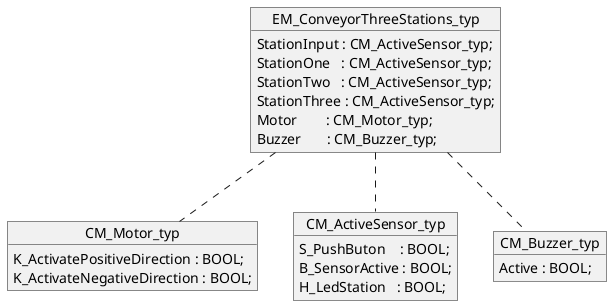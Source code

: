  @startuml
object EM_ConveyorThreeStations_typ
EM_ConveyorThreeStations_typ : StationInput : CM_ActiveSensor_typ; 
EM_ConveyorThreeStations_typ : StationOne   : CM_ActiveSensor_typ; 
EM_ConveyorThreeStations_typ : StationTwo   : CM_ActiveSensor_typ; 
EM_ConveyorThreeStations_typ : StationThree : CM_ActiveSensor_typ;
EM_ConveyorThreeStations_typ : Motor        : CM_Motor_typ;
EM_ConveyorThreeStations_typ : Buzzer       : CM_Buzzer_typ; 

object CM_Motor_typ
CM_Motor_typ : K_ActivatePositiveDirection : BOOL;
CM_Motor_typ : K_ActivateNegativeDirection : BOOL;

object CM_ActiveSensor_typ
CM_ActiveSensor_typ : S_PushButon    : BOOL;
CM_ActiveSensor_typ : B_SensorActive : BOOL;
CM_ActiveSensor_typ : H_LedStation   : BOOL;

object CM_Buzzer_typ
CM_Buzzer_typ : Active : BOOL;

EM_ConveyorThreeStations_typ .. CM_Motor_typ 
EM_ConveyorThreeStations_typ .. CM_ActiveSensor_typ 
EM_ConveyorThreeStations_typ .. CM_Buzzer_typ 

@enduml
